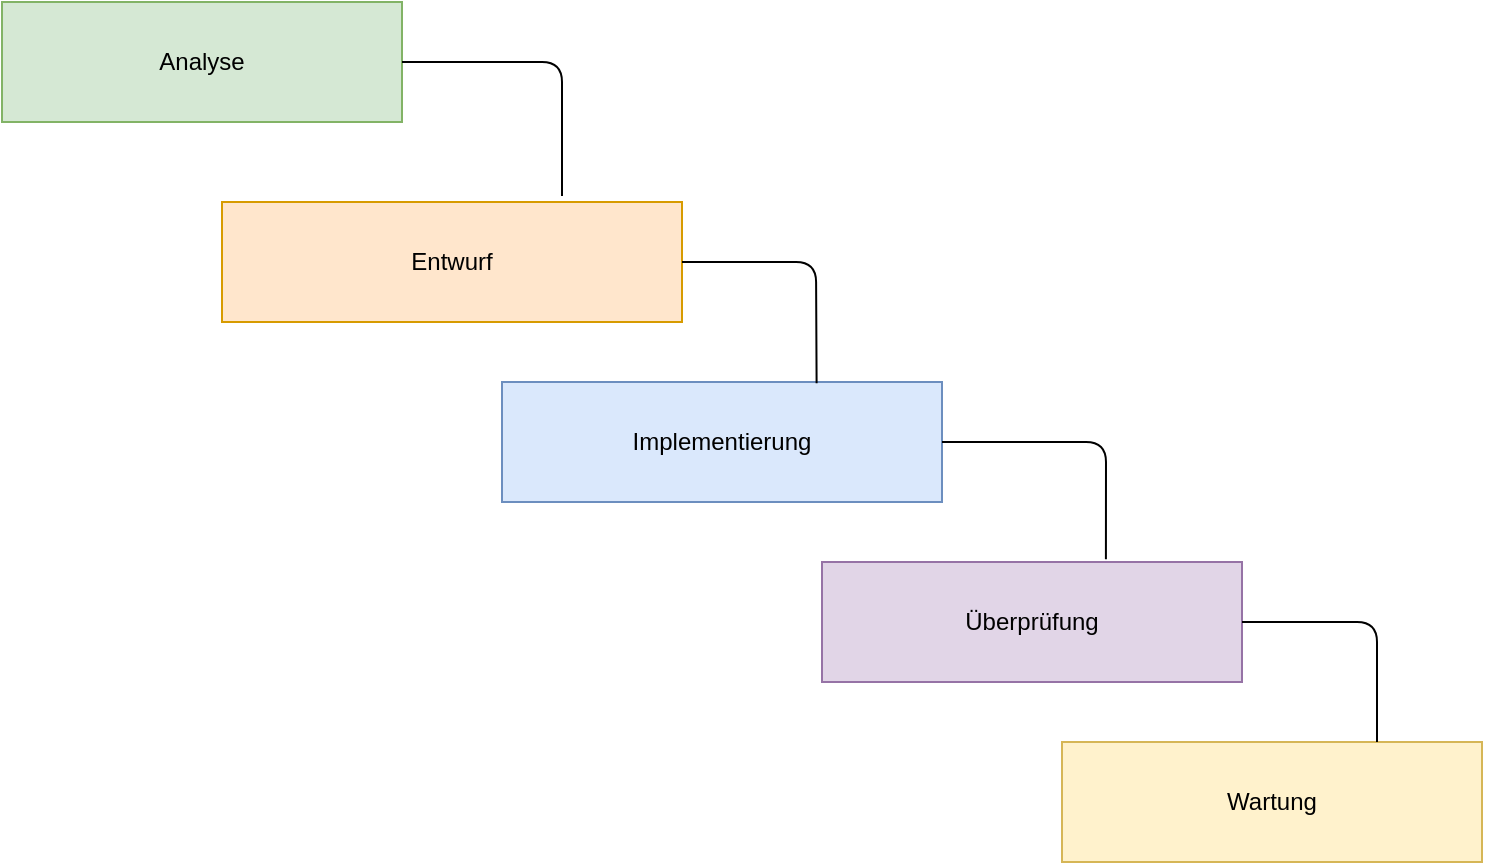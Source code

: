 <mxfile version="14.6.6" type="device"><diagram id="Rz3s9yCKh1lXxJd4FBYK" name="Page-1"><mxGraphModel dx="1038" dy="580" grid="1" gridSize="10" guides="1" tooltips="1" connect="1" arrows="1" fold="1" page="1" pageScale="1" pageWidth="827" pageHeight="1169" math="0" shadow="0"><root><mxCell id="0"/><mxCell id="1" parent="0"/><mxCell id="7ahiWwJIKVi4sLO1kyHs-1" value="Analyse" style="rounded=0;whiteSpace=wrap;html=1;fillColor=#d5e8d4;strokeColor=#82b366;" vertex="1" parent="1"><mxGeometry x="70" y="50" width="200" height="60" as="geometry"/></mxCell><mxCell id="7ahiWwJIKVi4sLO1kyHs-2" value="Entwurf" style="rounded=0;whiteSpace=wrap;html=1;fillColor=#ffe6cc;strokeColor=#d79b00;" vertex="1" parent="1"><mxGeometry x="180" y="150" width="230" height="60" as="geometry"/></mxCell><mxCell id="7ahiWwJIKVi4sLO1kyHs-6" value="" style="endArrow=none;html=1;" edge="1" parent="1" source="7ahiWwJIKVi4sLO1kyHs-1"><mxGeometry width="50" height="50" relative="1" as="geometry"><mxPoint x="320" y="120" as="sourcePoint"/><mxPoint x="350" y="147" as="targetPoint"/><Array as="points"><mxPoint x="350" y="80"/></Array></mxGeometry></mxCell><mxCell id="7ahiWwJIKVi4sLO1kyHs-7" value="Implementierung" style="rounded=0;whiteSpace=wrap;html=1;fillColor=#dae8fc;strokeColor=#6c8ebf;" vertex="1" parent="1"><mxGeometry x="320" y="240" width="220" height="60" as="geometry"/></mxCell><mxCell id="7ahiWwJIKVi4sLO1kyHs-10" value="" style="endArrow=none;html=1;entryX=1;entryY=0.5;entryDx=0;entryDy=0;exitX=0.715;exitY=0.01;exitDx=0;exitDy=0;exitPerimeter=0;" edge="1" parent="1" source="7ahiWwJIKVi4sLO1kyHs-7" target="7ahiWwJIKVi4sLO1kyHs-2"><mxGeometry width="50" height="50" relative="1" as="geometry"><mxPoint x="480" y="230" as="sourcePoint"/><mxPoint x="470" y="180" as="targetPoint"/><Array as="points"><mxPoint x="477" y="180"/></Array></mxGeometry></mxCell><mxCell id="7ahiWwJIKVi4sLO1kyHs-11" value="Überprüfung" style="rounded=0;whiteSpace=wrap;html=1;fillColor=#e1d5e7;strokeColor=#9673a6;" vertex="1" parent="1"><mxGeometry x="480" y="330" width="210" height="60" as="geometry"/></mxCell><mxCell id="7ahiWwJIKVi4sLO1kyHs-12" value="" style="endArrow=none;html=1;entryX=1;entryY=0.5;entryDx=0;entryDy=0;exitX=0.676;exitY=-0.023;exitDx=0;exitDy=0;exitPerimeter=0;" edge="1" parent="1" source="7ahiWwJIKVi4sLO1kyHs-11" target="7ahiWwJIKVi4sLO1kyHs-7"><mxGeometry width="50" height="50" relative="1" as="geometry"><mxPoint x="590" y="310" as="sourcePoint"/><mxPoint x="640" y="260" as="targetPoint"/><Array as="points"><mxPoint x="622" y="270"/></Array></mxGeometry></mxCell><mxCell id="7ahiWwJIKVi4sLO1kyHs-13" value="Wartung" style="rounded=0;whiteSpace=wrap;html=1;fillColor=#fff2cc;strokeColor=#d6b656;" vertex="1" parent="1"><mxGeometry x="600" y="420" width="210" height="60" as="geometry"/></mxCell><mxCell id="7ahiWwJIKVi4sLO1kyHs-14" value="" style="endArrow=none;html=1;edgeStyle=orthogonalEdgeStyle;entryX=1;entryY=0.5;entryDx=0;entryDy=0;exitX=0.75;exitY=0;exitDx=0;exitDy=0;" edge="1" parent="1" source="7ahiWwJIKVi4sLO1kyHs-13" target="7ahiWwJIKVi4sLO1kyHs-11"><mxGeometry width="50" height="50" relative="1" as="geometry"><mxPoint x="750" y="400" as="sourcePoint"/><mxPoint x="800" y="350" as="targetPoint"/></mxGeometry></mxCell></root></mxGraphModel></diagram></mxfile>